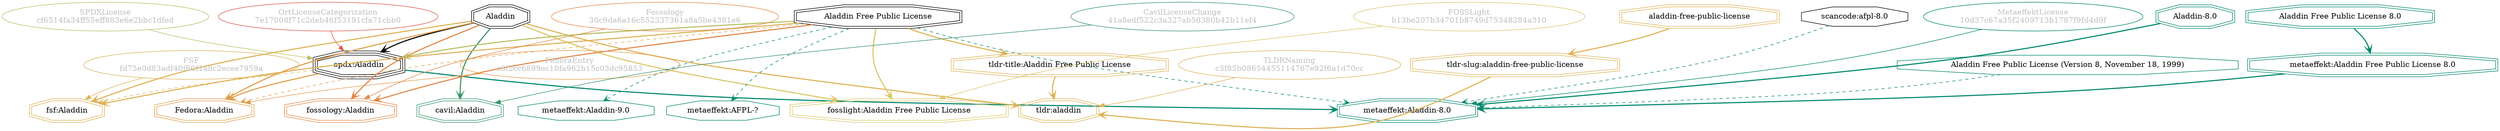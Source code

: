 strict digraph {
    node [shape=box];
    graph [splines=curved];
    269 [label="SPDXLicense\ncf6514fa34ff55eff883e6e2bbc1dfed"
        ,fontcolor=gray
        ,color="#b8bf62"
        ,fillcolor="beige;1"
        ,shape=ellipse];
    270 [label="spdx:Aladdin"
        ,shape=tripleoctagon];
    271 [label=Aladdin
        ,shape=doubleoctagon];
    272 [label="Aladdin Free Public License"
        ,shape=doubleoctagon];
    5875 [label="FedoraEntry\nc3f2cc6899ec10fa962b15c03dc95853"
         ,fontcolor=gray
         ,color="#e09d4b"
         ,fillcolor="beige;1"
         ,shape=ellipse];
    5876 [label="Fedora:Aladdin"
         ,color="#e09d4b"
         ,shape=doubleoctagon];
    10147 [label="FSF\nfd75e0d83adf40f60f1a8c2ecee7959a"
          ,fontcolor=gray
          ,color="#deb256"
          ,fillcolor="beige;1"
          ,shape=ellipse];
    10148 [label="fsf:Aladdin"
          ,color="#deb256"
          ,shape=doubleoctagon];
    11515 [label="scancode:afpl-8.0"
          ,shape=octagon];
    26077 [label="Fossology\n30c9da6a16c552337361a8a5be4381e6"
          ,fontcolor=gray
          ,color="#e18745"
          ,fillcolor="beige;1"
          ,shape=ellipse];
    26078 [label="fossology:Aladdin"
          ,color="#e18745"
          ,shape=doubleoctagon];
    28603 [label="OrtLicenseCategorization\n7e17008f71c2deb46f53191cfa71cbb0"
          ,fontcolor=gray
          ,color="#dc574a"
          ,fillcolor="beige;1"
          ,shape=ellipse];
    36442 [label="CavilLicenseChange\n41a8edf522c3a327ab50380b42b11ef4"
          ,fontcolor=gray
          ,color="#379469"
          ,fillcolor="beige;1"
          ,shape=ellipse];
    36443 [label="cavil:Aladdin"
          ,color="#379469"
          ,shape=doubleoctagon];
    38932 [label="metaeffekt:Aladdin-9.0"
          ,color="#00876c"
          ,shape=octagon];
    38941 [label="MetaeffektLicense\n10d37c67a35f2409713b1787f9fd4d9f"
          ,fontcolor=gray
          ,color="#00876c"
          ,fillcolor="beige;1"
          ,shape=ellipse];
    38942 [label="metaeffekt:Aladdin-8.0"
          ,color="#00876c"
          ,shape=doubleoctagon];
    38943 [label="Aladdin-8.0"
          ,color="#00876c"
          ,shape=doubleoctagon];
    38944 [label="metaeffekt:Aladdin Free Public License 8.0"
          ,color="#00876c"
          ,shape=doubleoctagon];
    38945 [label="Aladdin Free Public License 8.0"
          ,color="#00876c"
          ,shape=doubleoctagon];
    38946 [label="Aladdin Free Public License (Version 8, November 18, 1999)"
          ,color="#00876c"
          ,shape=octagon];
    38948 [label="metaeffekt:AFPL-?"
          ,color="#00876c"
          ,shape=octagon];
    51208 [label="FOSSLight\nb13be207b34701b8749d75348284a310"
          ,fontcolor=gray
          ,color="#dac767"
          ,fillcolor="beige;1"
          ,shape=ellipse];
    51209 [label="fosslight:Aladdin Free Public License"
          ,color="#dac767"
          ,shape=doubleoctagon];
    58175 [label="TLDRNaming\nc3f85b08654455114767e92f6a1d70cc"
          ,fontcolor=gray
          ,color="#deb256"
          ,fillcolor="beige;1"
          ,shape=ellipse];
    58176 [label="tldr:aladdin"
          ,color="#deb256"
          ,shape=doubleoctagon];
    58177 [label="tldr-slug:aladdin-free-public-license"
          ,color="#deb256"
          ,shape=doubleoctagon];
    58178 [label="aladdin-free-public-license"
          ,color="#deb256"
          ,shape=doubleoctagon];
    58179 [label="tldr-title:Aladdin Free Public License"
          ,color="#deb256"
          ,shape=doubleoctagon];
    269 -> 270 [weight=0.5
               ,color="#b8bf62"];
    270 -> 5876 [style=bold
                ,arrowhead=vee
                ,weight=0.7
                ,color="#e09d4b"];
    270 -> 10148 [style=dashed
                 ,arrowhead=vee
                 ,weight=0.5
                 ,color="#deb256"];
    270 -> 38942 [style=bold
                 ,arrowhead=vee
                 ,weight=0.7
                 ,color="#00876c"];
    271 -> 270 [style=bold
               ,arrowhead=vee
               ,weight=0.7];
    271 -> 5876 [style=bold
                ,arrowhead=vee
                ,weight=0.7
                ,color="#e09d4b"];
    271 -> 10148 [style=bold
                 ,arrowhead=vee
                 ,weight=0.7
                 ,color="#deb256"];
    271 -> 26078 [style=bold
                 ,arrowhead=vee
                 ,weight=0.7
                 ,color="#e18745"];
    271 -> 36443 [style=bold
                 ,arrowhead=vee
                 ,weight=0.7
                 ,color="#379469"];
    271 -> 36443 [style=bold
                 ,arrowhead=vee
                 ,weight=0.7
                 ,color="#379469"];
    271 -> 51209 [style=bold
                 ,arrowhead=vee
                 ,weight=0.7
                 ,color="#dac767"];
    271 -> 58176 [style=bold
                 ,arrowhead=vee
                 ,weight=0.7
                 ,color="#deb256"];
    272 -> 270 [style=bold
               ,arrowhead=vee
               ,weight=0.7
               ,color="#b8bf62"];
    272 -> 5876 [style=dashed
                ,arrowhead=vee
                ,weight=0.5
                ,color="#e09d4b"];
    272 -> 10148 [style=bold
                 ,arrowhead=vee
                 ,weight=0.7
                 ,color="#deb256"];
    272 -> 26078 [style=bold
                 ,arrowhead=vee
                 ,weight=0.7
                 ,color="#e18745"];
    272 -> 38932 [style=dashed
                 ,arrowhead=vee
                 ,weight=0.5
                 ,color="#00876c"];
    272 -> 38942 [style=dashed
                 ,arrowhead=vee
                 ,weight=0.5
                 ,color="#00876c"];
    272 -> 38948 [style=dashed
                 ,arrowhead=vee
                 ,weight=0.5
                 ,color="#00876c"];
    272 -> 51209 [style=bold
                 ,arrowhead=vee
                 ,weight=0.7
                 ,color="#dac767"];
    272 -> 58179 [style=bold
                 ,arrowhead=vee
                 ,weight=0.7
                 ,color="#deb256"];
    5875 -> 5876 [weight=0.5
                 ,color="#e09d4b"];
    10147 -> 10148 [weight=0.5
                   ,color="#deb256"];
    11515 -> 38942 [style=dashed
                   ,arrowhead=vee
                   ,weight=0.5
                   ,color="#00876c"];
    26077 -> 26078 [weight=0.5
                   ,color="#e18745"];
    28603 -> 270 [weight=0.5
                 ,color="#dc574a"];
    36442 -> 36443 [weight=0.5
                   ,color="#379469"];
    38941 -> 38942 [weight=0.5
                   ,color="#00876c"];
    38943 -> 38942 [style=bold
                   ,arrowhead=vee
                   ,weight=0.7
                   ,color="#00876c"];
    38944 -> 38942 [style=bold
                   ,arrowhead=vee
                   ,weight=0.7
                   ,color="#00876c"];
    38945 -> 38944 [style=bold
                   ,arrowhead=vee
                   ,weight=0.7
                   ,color="#00876c"];
    38946 -> 38942 [style=dashed
                   ,arrowhead=vee
                   ,weight=0.5
                   ,color="#00876c"];
    51208 -> 51209 [weight=0.5
                   ,color="#dac767"];
    58175 -> 58176 [weight=0.5
                   ,color="#deb256"];
    58177 -> 58176 [style=bold
                   ,arrowhead=vee
                   ,weight=0.7
                   ,color="#deb256"];
    58178 -> 58177 [style=bold
                   ,arrowhead=vee
                   ,weight=0.7
                   ,color="#deb256"];
    58179 -> 58176 [style=bold
                   ,arrowhead=vee
                   ,weight=0.7
                   ,color="#deb256"];
}
